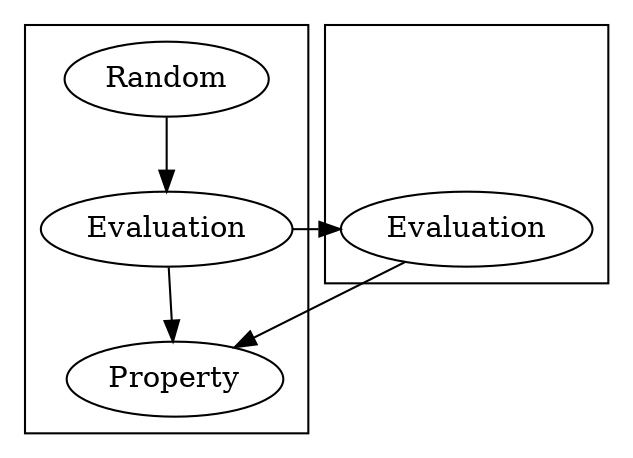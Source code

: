 digraph {

    subgraph cluster_0 {
        Input[label="Random" class="disabled"]
        Evaluation[class="disabled"]
        Analysis[label="Property"]
    }

    subgraph cluster_1 {
        Invis[style=invis]
        Evaluation2[label="Evaluation" class="disabled"]
    }

    Input -> Invis[constraint=false style=invis]
    Invis -> Evaluation2[style=invis]

    Input -> Evaluation[class="disabled"]
    Evaluation -> Analysis[class="disabled"]
    Evaluation -> Evaluation2[constraint=false class="disabled"]
    Evaluation2 -> Analysis[class="disabled"]
}
